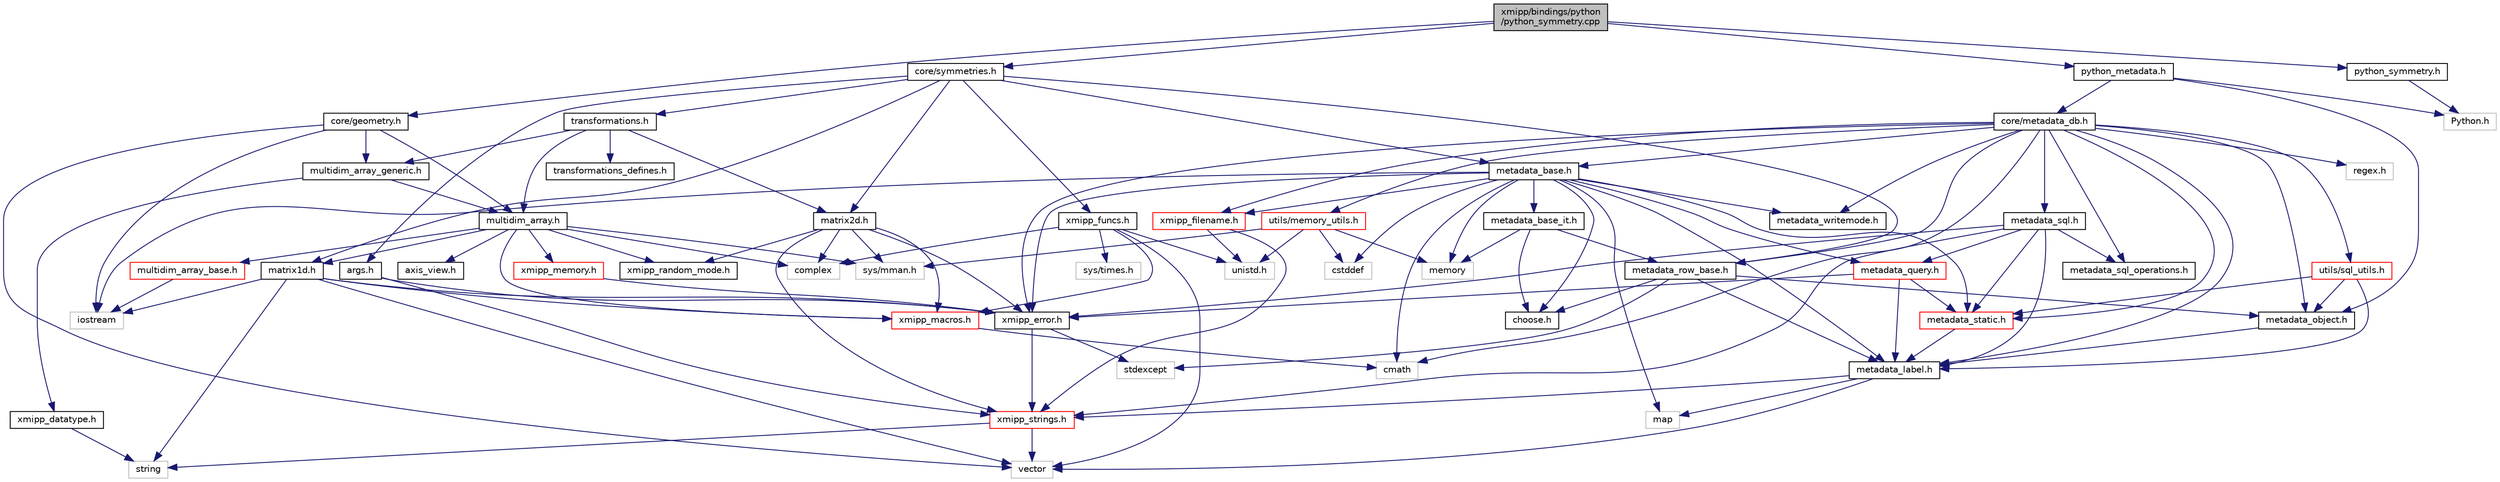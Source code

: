 digraph "xmipp/bindings/python/python_symmetry.cpp"
{
  edge [fontname="Helvetica",fontsize="10",labelfontname="Helvetica",labelfontsize="10"];
  node [fontname="Helvetica",fontsize="10",shape=record];
  Node0 [label="xmipp/bindings/python\l/python_symmetry.cpp",height=0.2,width=0.4,color="black", fillcolor="grey75", style="filled", fontcolor="black"];
  Node0 -> Node1 [color="midnightblue",fontsize="10",style="solid",fontname="Helvetica"];
  Node1 [label="python_metadata.h",height=0.2,width=0.4,color="black", fillcolor="white", style="filled",URL="$python__metadata_8h.html"];
  Node1 -> Node2 [color="midnightblue",fontsize="10",style="solid",fontname="Helvetica"];
  Node2 [label="core/metadata_db.h",height=0.2,width=0.4,color="black", fillcolor="white", style="filled",URL="$metadata__db_8h.html"];
  Node2 -> Node3 [color="midnightblue",fontsize="10",style="solid",fontname="Helvetica"];
  Node3 [label="regex.h",height=0.2,width=0.4,color="grey75", fillcolor="white", style="filled"];
  Node2 -> Node4 [color="midnightblue",fontsize="10",style="solid",fontname="Helvetica"];
  Node4 [label="cmath",height=0.2,width=0.4,color="grey75", fillcolor="white", style="filled"];
  Node2 -> Node5 [color="midnightblue",fontsize="10",style="solid",fontname="Helvetica"];
  Node5 [label="utils/memory_utils.h",height=0.2,width=0.4,color="red", fillcolor="white", style="filled",URL="$memory__utils_8h.html"];
  Node5 -> Node6 [color="midnightblue",fontsize="10",style="solid",fontname="Helvetica"];
  Node6 [label="cstddef",height=0.2,width=0.4,color="grey75", fillcolor="white", style="filled"];
  Node5 -> Node9 [color="midnightblue",fontsize="10",style="solid",fontname="Helvetica"];
  Node9 [label="memory",height=0.2,width=0.4,color="grey75", fillcolor="white", style="filled"];
  Node5 -> Node10 [color="midnightblue",fontsize="10",style="solid",fontname="Helvetica"];
  Node10 [label="sys/mman.h",height=0.2,width=0.4,color="grey75", fillcolor="white", style="filled"];
  Node5 -> Node11 [color="midnightblue",fontsize="10",style="solid",fontname="Helvetica"];
  Node11 [label="unistd.h",height=0.2,width=0.4,color="grey75", fillcolor="white", style="filled"];
  Node2 -> Node12 [color="midnightblue",fontsize="10",style="solid",fontname="Helvetica"];
  Node12 [label="metadata_base.h",height=0.2,width=0.4,color="black", fillcolor="white", style="filled",URL="$metadata__base_8h.html"];
  Node12 -> Node6 [color="midnightblue",fontsize="10",style="solid",fontname="Helvetica"];
  Node12 -> Node13 [color="midnightblue",fontsize="10",style="solid",fontname="Helvetica"];
  Node13 [label="map",height=0.2,width=0.4,color="grey75", fillcolor="white", style="filled"];
  Node12 -> Node4 [color="midnightblue",fontsize="10",style="solid",fontname="Helvetica"];
  Node12 -> Node9 [color="midnightblue",fontsize="10",style="solid",fontname="Helvetica"];
  Node12 -> Node14 [color="midnightblue",fontsize="10",style="solid",fontname="Helvetica"];
  Node14 [label="iostream",height=0.2,width=0.4,color="grey75", fillcolor="white", style="filled"];
  Node12 -> Node15 [color="midnightblue",fontsize="10",style="solid",fontname="Helvetica"];
  Node15 [label="xmipp_error.h",height=0.2,width=0.4,color="black", fillcolor="white", style="filled",URL="$xmipp__error_8h.html"];
  Node15 -> Node16 [color="midnightblue",fontsize="10",style="solid",fontname="Helvetica"];
  Node16 [label="stdexcept",height=0.2,width=0.4,color="grey75", fillcolor="white", style="filled"];
  Node15 -> Node17 [color="midnightblue",fontsize="10",style="solid",fontname="Helvetica"];
  Node17 [label="xmipp_strings.h",height=0.2,width=0.4,color="red", fillcolor="white", style="filled",URL="$xmipp__strings_8h.html"];
  Node17 -> Node18 [color="midnightblue",fontsize="10",style="solid",fontname="Helvetica"];
  Node18 [label="vector",height=0.2,width=0.4,color="grey75", fillcolor="white", style="filled"];
  Node17 -> Node19 [color="midnightblue",fontsize="10",style="solid",fontname="Helvetica"];
  Node19 [label="string",height=0.2,width=0.4,color="grey75", fillcolor="white", style="filled"];
  Node12 -> Node21 [color="midnightblue",fontsize="10",style="solid",fontname="Helvetica"];
  Node21 [label="xmipp_filename.h",height=0.2,width=0.4,color="red", fillcolor="white", style="filled",URL="$xmipp__filename_8h.html"];
  Node21 -> Node11 [color="midnightblue",fontsize="10",style="solid",fontname="Helvetica"];
  Node21 -> Node17 [color="midnightblue",fontsize="10",style="solid",fontname="Helvetica"];
  Node12 -> Node23 [color="midnightblue",fontsize="10",style="solid",fontname="Helvetica"];
  Node23 [label="metadata_label.h",height=0.2,width=0.4,color="black", fillcolor="white", style="filled",URL="$metadata__label_8h.html"];
  Node23 -> Node13 [color="midnightblue",fontsize="10",style="solid",fontname="Helvetica"];
  Node23 -> Node17 [color="midnightblue",fontsize="10",style="solid",fontname="Helvetica"];
  Node23 -> Node18 [color="midnightblue",fontsize="10",style="solid",fontname="Helvetica"];
  Node12 -> Node24 [color="midnightblue",fontsize="10",style="solid",fontname="Helvetica"];
  Node24 [label="metadata_writemode.h",height=0.2,width=0.4,color="black", fillcolor="white", style="filled",URL="$metadata__writemode_8h.html"];
  Node12 -> Node25 [color="midnightblue",fontsize="10",style="solid",fontname="Helvetica"];
  Node25 [label="metadata_base_it.h",height=0.2,width=0.4,color="black", fillcolor="white", style="filled",URL="$metadata__base__it_8h.html"];
  Node25 -> Node9 [color="midnightblue",fontsize="10",style="solid",fontname="Helvetica"];
  Node25 -> Node26 [color="midnightblue",fontsize="10",style="solid",fontname="Helvetica"];
  Node26 [label="metadata_row_base.h",height=0.2,width=0.4,color="black", fillcolor="white", style="filled",URL="$metadata__row__base_8h.html"];
  Node26 -> Node23 [color="midnightblue",fontsize="10",style="solid",fontname="Helvetica"];
  Node26 -> Node27 [color="midnightblue",fontsize="10",style="solid",fontname="Helvetica"];
  Node27 [label="metadata_object.h",height=0.2,width=0.4,color="black", fillcolor="white", style="filled",URL="$metadata__object_8h.html"];
  Node27 -> Node23 [color="midnightblue",fontsize="10",style="solid",fontname="Helvetica"];
  Node26 -> Node28 [color="midnightblue",fontsize="10",style="solid",fontname="Helvetica"];
  Node28 [label="choose.h",height=0.2,width=0.4,color="black", fillcolor="white", style="filled",URL="$choose_8h.html"];
  Node26 -> Node16 [color="midnightblue",fontsize="10",style="solid",fontname="Helvetica"];
  Node25 -> Node28 [color="midnightblue",fontsize="10",style="solid",fontname="Helvetica"];
  Node12 -> Node29 [color="midnightblue",fontsize="10",style="solid",fontname="Helvetica"];
  Node29 [label="metadata_static.h",height=0.2,width=0.4,color="red", fillcolor="white", style="filled",URL="$metadata__static_8h.html"];
  Node29 -> Node23 [color="midnightblue",fontsize="10",style="solid",fontname="Helvetica"];
  Node12 -> Node33 [color="midnightblue",fontsize="10",style="solid",fontname="Helvetica"];
  Node33 [label="metadata_query.h",height=0.2,width=0.4,color="red", fillcolor="white", style="filled",URL="$metadata__query_8h.html"];
  Node33 -> Node23 [color="midnightblue",fontsize="10",style="solid",fontname="Helvetica"];
  Node33 -> Node15 [color="midnightblue",fontsize="10",style="solid",fontname="Helvetica"];
  Node33 -> Node29 [color="midnightblue",fontsize="10",style="solid",fontname="Helvetica"];
  Node12 -> Node28 [color="midnightblue",fontsize="10",style="solid",fontname="Helvetica"];
  Node2 -> Node23 [color="midnightblue",fontsize="10",style="solid",fontname="Helvetica"];
  Node2 -> Node27 [color="midnightblue",fontsize="10",style="solid",fontname="Helvetica"];
  Node2 -> Node26 [color="midnightblue",fontsize="10",style="solid",fontname="Helvetica"];
  Node2 -> Node29 [color="midnightblue",fontsize="10",style="solid",fontname="Helvetica"];
  Node2 -> Node35 [color="midnightblue",fontsize="10",style="solid",fontname="Helvetica"];
  Node35 [label="metadata_sql.h",height=0.2,width=0.4,color="black", fillcolor="white", style="filled",URL="$metadata__sql_8h.html"];
  Node35 -> Node17 [color="midnightblue",fontsize="10",style="solid",fontname="Helvetica"];
  Node35 -> Node23 [color="midnightblue",fontsize="10",style="solid",fontname="Helvetica"];
  Node35 -> Node15 [color="midnightblue",fontsize="10",style="solid",fontname="Helvetica"];
  Node35 -> Node36 [color="midnightblue",fontsize="10",style="solid",fontname="Helvetica"];
  Node36 [label="metadata_sql_operations.h",height=0.2,width=0.4,color="black", fillcolor="white", style="filled",URL="$metadata__sql__operations_8h.html"];
  Node35 -> Node29 [color="midnightblue",fontsize="10",style="solid",fontname="Helvetica"];
  Node35 -> Node33 [color="midnightblue",fontsize="10",style="solid",fontname="Helvetica"];
  Node2 -> Node36 [color="midnightblue",fontsize="10",style="solid",fontname="Helvetica"];
  Node2 -> Node37 [color="midnightblue",fontsize="10",style="solid",fontname="Helvetica"];
  Node37 [label="utils/sql_utils.h",height=0.2,width=0.4,color="red", fillcolor="white", style="filled",URL="$sql__utils_8h.html"];
  Node37 -> Node23 [color="midnightblue",fontsize="10",style="solid",fontname="Helvetica"];
  Node37 -> Node27 [color="midnightblue",fontsize="10",style="solid",fontname="Helvetica"];
  Node37 -> Node29 [color="midnightblue",fontsize="10",style="solid",fontname="Helvetica"];
  Node2 -> Node15 [color="midnightblue",fontsize="10",style="solid",fontname="Helvetica"];
  Node2 -> Node21 [color="midnightblue",fontsize="10",style="solid",fontname="Helvetica"];
  Node2 -> Node24 [color="midnightblue",fontsize="10",style="solid",fontname="Helvetica"];
  Node1 -> Node27 [color="midnightblue",fontsize="10",style="solid",fontname="Helvetica"];
  Node1 -> Node39 [color="midnightblue",fontsize="10",style="solid",fontname="Helvetica"];
  Node39 [label="Python.h",height=0.2,width=0.4,color="grey75", fillcolor="white", style="filled"];
  Node0 -> Node40 [color="midnightblue",fontsize="10",style="solid",fontname="Helvetica"];
  Node40 [label="python_symmetry.h",height=0.2,width=0.4,color="black", fillcolor="white", style="filled",URL="$python__symmetry_8h.html"];
  Node40 -> Node39 [color="midnightblue",fontsize="10",style="solid",fontname="Helvetica"];
  Node0 -> Node41 [color="midnightblue",fontsize="10",style="solid",fontname="Helvetica"];
  Node41 [label="core/geometry.h",height=0.2,width=0.4,color="black", fillcolor="white", style="filled",URL="$geometry_8h.html"];
  Node41 -> Node42 [color="midnightblue",fontsize="10",style="solid",fontname="Helvetica"];
  Node42 [label="multidim_array.h",height=0.2,width=0.4,color="black", fillcolor="white", style="filled",URL="$multidim__array_8h.html"];
  Node42 -> Node43 [color="midnightblue",fontsize="10",style="solid",fontname="Helvetica"];
  Node43 [label="xmipp_macros.h",height=0.2,width=0.4,color="red", fillcolor="white", style="filled",URL="$xmipp__macros_8h.html"];
  Node43 -> Node4 [color="midnightblue",fontsize="10",style="solid",fontname="Helvetica"];
  Node42 -> Node10 [color="midnightblue",fontsize="10",style="solid",fontname="Helvetica"];
  Node42 -> Node45 [color="midnightblue",fontsize="10",style="solid",fontname="Helvetica"];
  Node45 [label="complex",height=0.2,width=0.4,color="grey75", fillcolor="white", style="filled"];
  Node42 -> Node46 [color="midnightblue",fontsize="10",style="solid",fontname="Helvetica"];
  Node46 [label="matrix1d.h",height=0.2,width=0.4,color="black", fillcolor="white", style="filled",URL="$matrix1d_8h.html"];
  Node46 -> Node14 [color="midnightblue",fontsize="10",style="solid",fontname="Helvetica"];
  Node46 -> Node19 [color="midnightblue",fontsize="10",style="solid",fontname="Helvetica"];
  Node46 -> Node18 [color="midnightblue",fontsize="10",style="solid",fontname="Helvetica"];
  Node46 -> Node15 [color="midnightblue",fontsize="10",style="solid",fontname="Helvetica"];
  Node46 -> Node43 [color="midnightblue",fontsize="10",style="solid",fontname="Helvetica"];
  Node42 -> Node47 [color="midnightblue",fontsize="10",style="solid",fontname="Helvetica"];
  Node47 [label="xmipp_random_mode.h",height=0.2,width=0.4,color="black", fillcolor="white", style="filled",URL="$xmipp__random__mode_8h.html"];
  Node42 -> Node48 [color="midnightblue",fontsize="10",style="solid",fontname="Helvetica"];
  Node48 [label="multidim_array_base.h",height=0.2,width=0.4,color="red", fillcolor="white", style="filled",URL="$multidim__array__base_8h.html"];
  Node48 -> Node14 [color="midnightblue",fontsize="10",style="solid",fontname="Helvetica"];
  Node42 -> Node52 [color="midnightblue",fontsize="10",style="solid",fontname="Helvetica"];
  Node52 [label="xmipp_memory.h",height=0.2,width=0.4,color="red", fillcolor="white", style="filled",URL="$xmipp__memory_8h.html"];
  Node52 -> Node15 [color="midnightblue",fontsize="10",style="solid",fontname="Helvetica"];
  Node42 -> Node53 [color="midnightblue",fontsize="10",style="solid",fontname="Helvetica"];
  Node53 [label="axis_view.h",height=0.2,width=0.4,color="black", fillcolor="white", style="filled",URL="$axis__view_8h.html"];
  Node41 -> Node54 [color="midnightblue",fontsize="10",style="solid",fontname="Helvetica"];
  Node54 [label="multidim_array_generic.h",height=0.2,width=0.4,color="black", fillcolor="white", style="filled",URL="$multidim__array__generic_8h.html"];
  Node54 -> Node55 [color="midnightblue",fontsize="10",style="solid",fontname="Helvetica"];
  Node55 [label="xmipp_datatype.h",height=0.2,width=0.4,color="black", fillcolor="white", style="filled",URL="$xmipp__datatype_8h.html"];
  Node55 -> Node19 [color="midnightblue",fontsize="10",style="solid",fontname="Helvetica"];
  Node54 -> Node42 [color="midnightblue",fontsize="10",style="solid",fontname="Helvetica"];
  Node41 -> Node18 [color="midnightblue",fontsize="10",style="solid",fontname="Helvetica"];
  Node41 -> Node14 [color="midnightblue",fontsize="10",style="solid",fontname="Helvetica"];
  Node0 -> Node56 [color="midnightblue",fontsize="10",style="solid",fontname="Helvetica"];
  Node56 [label="core/symmetries.h",height=0.2,width=0.4,color="black", fillcolor="white", style="filled",URL="$ore_2core_2symmetries_8h.html"];
  Node56 -> Node46 [color="midnightblue",fontsize="10",style="solid",fontname="Helvetica"];
  Node56 -> Node57 [color="midnightblue",fontsize="10",style="solid",fontname="Helvetica"];
  Node57 [label="matrix2d.h",height=0.2,width=0.4,color="black", fillcolor="white", style="filled",URL="$matrix2d_8h.html"];
  Node57 -> Node45 [color="midnightblue",fontsize="10",style="solid",fontname="Helvetica"];
  Node57 -> Node47 [color="midnightblue",fontsize="10",style="solid",fontname="Helvetica"];
  Node57 -> Node43 [color="midnightblue",fontsize="10",style="solid",fontname="Helvetica"];
  Node57 -> Node15 [color="midnightblue",fontsize="10",style="solid",fontname="Helvetica"];
  Node57 -> Node17 [color="midnightblue",fontsize="10",style="solid",fontname="Helvetica"];
  Node57 -> Node10 [color="midnightblue",fontsize="10",style="solid",fontname="Helvetica"];
  Node56 -> Node58 [color="midnightblue",fontsize="10",style="solid",fontname="Helvetica"];
  Node58 [label="xmipp_funcs.h",height=0.2,width=0.4,color="black", fillcolor="white", style="filled",URL="$xmipp__funcs_8h.html"];
  Node58 -> Node45 [color="midnightblue",fontsize="10",style="solid",fontname="Helvetica"];
  Node58 -> Node43 [color="midnightblue",fontsize="10",style="solid",fontname="Helvetica"];
  Node58 -> Node18 [color="midnightblue",fontsize="10",style="solid",fontname="Helvetica"];
  Node58 -> Node11 [color="midnightblue",fontsize="10",style="solid",fontname="Helvetica"];
  Node58 -> Node59 [color="midnightblue",fontsize="10",style="solid",fontname="Helvetica"];
  Node59 [label="sys/times.h",height=0.2,width=0.4,color="grey75", fillcolor="white", style="filled"];
  Node56 -> Node60 [color="midnightblue",fontsize="10",style="solid",fontname="Helvetica"];
  Node60 [label="args.h",height=0.2,width=0.4,color="black", fillcolor="white", style="filled",URL="$args_8h.html"];
  Node60 -> Node17 [color="midnightblue",fontsize="10",style="solid",fontname="Helvetica"];
  Node60 -> Node15 [color="midnightblue",fontsize="10",style="solid",fontname="Helvetica"];
  Node56 -> Node61 [color="midnightblue",fontsize="10",style="solid",fontname="Helvetica"];
  Node61 [label="transformations.h",height=0.2,width=0.4,color="black", fillcolor="white", style="filled",URL="$transformations_8h.html"];
  Node61 -> Node57 [color="midnightblue",fontsize="10",style="solid",fontname="Helvetica"];
  Node61 -> Node42 [color="midnightblue",fontsize="10",style="solid",fontname="Helvetica"];
  Node61 -> Node54 [color="midnightblue",fontsize="10",style="solid",fontname="Helvetica"];
  Node61 -> Node62 [color="midnightblue",fontsize="10",style="solid",fontname="Helvetica"];
  Node62 [label="transformations_defines.h",height=0.2,width=0.4,color="black", fillcolor="white", style="filled",URL="$transformations__defines_8h.html"];
  Node56 -> Node12 [color="midnightblue",fontsize="10",style="solid",fontname="Helvetica"];
  Node56 -> Node26 [color="midnightblue",fontsize="10",style="solid",fontname="Helvetica"];
}
